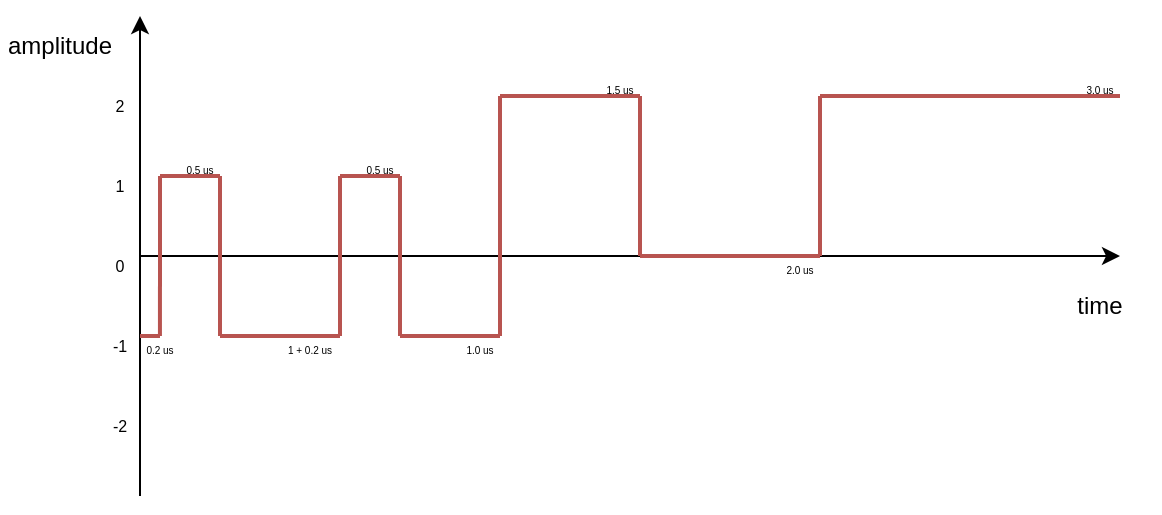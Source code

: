 <mxfile version="21.6.8" type="device">
  <diagram name="Page-1" id="5Dfg2nVc2cl_1TlpfVth">
    <mxGraphModel dx="691" dy="413" grid="1" gridSize="10" guides="1" tooltips="1" connect="1" arrows="1" fold="1" page="1" pageScale="1" pageWidth="850" pageHeight="1100" math="0" shadow="0">
      <root>
        <mxCell id="0" />
        <mxCell id="1" parent="0" />
        <mxCell id="Puvfrj2y3iIm_lqFW4YS-1" value="" style="endArrow=classic;html=1;rounded=0;" edge="1" parent="1">
          <mxGeometry width="50" height="50" relative="1" as="geometry">
            <mxPoint x="200" y="560" as="sourcePoint" />
            <mxPoint x="200" y="320" as="targetPoint" />
          </mxGeometry>
        </mxCell>
        <mxCell id="Puvfrj2y3iIm_lqFW4YS-2" value="" style="endArrow=classic;html=1;rounded=0;" edge="1" parent="1">
          <mxGeometry width="50" height="50" relative="1" as="geometry">
            <mxPoint x="200" y="440" as="sourcePoint" />
            <mxPoint x="690" y="440" as="targetPoint" />
          </mxGeometry>
        </mxCell>
        <mxCell id="Puvfrj2y3iIm_lqFW4YS-3" value="time" style="text;html=1;strokeColor=none;fillColor=none;align=center;verticalAlign=middle;whiteSpace=wrap;rounded=0;" vertex="1" parent="1">
          <mxGeometry x="650" y="450" width="60" height="30" as="geometry" />
        </mxCell>
        <mxCell id="Puvfrj2y3iIm_lqFW4YS-4" value="amplitude" style="text;html=1;strokeColor=none;fillColor=none;align=center;verticalAlign=middle;whiteSpace=wrap;rounded=0;" vertex="1" parent="1">
          <mxGeometry x="130" y="320" width="60" height="30" as="geometry" />
        </mxCell>
        <mxCell id="Puvfrj2y3iIm_lqFW4YS-5" value="2" style="text;html=1;strokeColor=none;fillColor=none;align=center;verticalAlign=middle;whiteSpace=wrap;rounded=0;fontSize=8;" vertex="1" parent="1">
          <mxGeometry x="160" y="350" width="60" height="30" as="geometry" />
        </mxCell>
        <mxCell id="Puvfrj2y3iIm_lqFW4YS-7" value="1" style="text;html=1;strokeColor=none;fillColor=none;align=center;verticalAlign=middle;whiteSpace=wrap;rounded=0;fontSize=8;" vertex="1" parent="1">
          <mxGeometry x="160" y="390" width="60" height="30" as="geometry" />
        </mxCell>
        <mxCell id="Puvfrj2y3iIm_lqFW4YS-8" value="0" style="text;html=1;strokeColor=none;fillColor=none;align=center;verticalAlign=middle;whiteSpace=wrap;rounded=0;fontSize=8;" vertex="1" parent="1">
          <mxGeometry x="160" y="430" width="60" height="30" as="geometry" />
        </mxCell>
        <mxCell id="Puvfrj2y3iIm_lqFW4YS-9" value="-1" style="text;html=1;strokeColor=none;fillColor=none;align=center;verticalAlign=middle;whiteSpace=wrap;rounded=0;fontSize=8;" vertex="1" parent="1">
          <mxGeometry x="160" y="470" width="60" height="30" as="geometry" />
        </mxCell>
        <mxCell id="Puvfrj2y3iIm_lqFW4YS-10" value="-2" style="text;html=1;strokeColor=none;fillColor=none;align=center;verticalAlign=middle;whiteSpace=wrap;rounded=0;fontSize=8;" vertex="1" parent="1">
          <mxGeometry x="160" y="510" width="60" height="30" as="geometry" />
        </mxCell>
        <mxCell id="Puvfrj2y3iIm_lqFW4YS-11" value="" style="endArrow=none;html=1;rounded=0;fontColor=#FF0000;fillColor=#f8cecc;strokeColor=#b85450;strokeWidth=2;" edge="1" parent="1">
          <mxGeometry width="50" height="50" relative="1" as="geometry">
            <mxPoint x="200" y="480" as="sourcePoint" />
            <mxPoint x="210" y="480" as="targetPoint" />
          </mxGeometry>
        </mxCell>
        <mxCell id="Puvfrj2y3iIm_lqFW4YS-12" value="" style="endArrow=none;html=1;rounded=0;fontColor=#FF0000;fillColor=#f8cecc;strokeColor=#b85450;strokeWidth=2;" edge="1" parent="1">
          <mxGeometry width="50" height="50" relative="1" as="geometry">
            <mxPoint x="210" y="400" as="sourcePoint" />
            <mxPoint x="240" y="400" as="targetPoint" />
          </mxGeometry>
        </mxCell>
        <mxCell id="Puvfrj2y3iIm_lqFW4YS-13" value="" style="endArrow=none;html=1;rounded=0;fontColor=#FF0000;fillColor=#f8cecc;strokeColor=#b85450;strokeWidth=2;" edge="1" parent="1">
          <mxGeometry width="50" height="50" relative="1" as="geometry">
            <mxPoint x="240" y="480" as="sourcePoint" />
            <mxPoint x="300" y="480" as="targetPoint" />
          </mxGeometry>
        </mxCell>
        <mxCell id="Puvfrj2y3iIm_lqFW4YS-14" value="" style="endArrow=none;html=1;rounded=0;fontColor=#FF0000;fillColor=#f8cecc;strokeColor=#b85450;strokeWidth=2;" edge="1" parent="1">
          <mxGeometry width="50" height="50" relative="1" as="geometry">
            <mxPoint x="300" y="400" as="sourcePoint" />
            <mxPoint x="330" y="400" as="targetPoint" />
          </mxGeometry>
        </mxCell>
        <mxCell id="Puvfrj2y3iIm_lqFW4YS-15" value="" style="endArrow=none;html=1;rounded=0;fontColor=#FF0000;fillColor=#f8cecc;strokeColor=#b85450;strokeWidth=2;" edge="1" parent="1">
          <mxGeometry width="50" height="50" relative="1" as="geometry">
            <mxPoint x="330" y="480" as="sourcePoint" />
            <mxPoint x="380" y="480" as="targetPoint" />
          </mxGeometry>
        </mxCell>
        <mxCell id="Puvfrj2y3iIm_lqFW4YS-17" value="" style="endArrow=none;html=1;rounded=0;fontColor=#FF0000;fillColor=#f8cecc;strokeColor=#b85450;strokeWidth=2;" edge="1" parent="1">
          <mxGeometry width="50" height="50" relative="1" as="geometry">
            <mxPoint x="380" y="360" as="sourcePoint" />
            <mxPoint x="450" y="360" as="targetPoint" />
          </mxGeometry>
        </mxCell>
        <mxCell id="Puvfrj2y3iIm_lqFW4YS-18" value="" style="endArrow=none;html=1;rounded=0;fontColor=#FF0000;fillColor=#f8cecc;strokeColor=#b85450;strokeWidth=2;" edge="1" parent="1">
          <mxGeometry width="50" height="50" relative="1" as="geometry">
            <mxPoint x="450" y="440" as="sourcePoint" />
            <mxPoint x="540" y="440" as="targetPoint" />
          </mxGeometry>
        </mxCell>
        <mxCell id="Puvfrj2y3iIm_lqFW4YS-19" value="" style="endArrow=none;html=1;rounded=0;fontColor=#FF0000;fillColor=#f8cecc;strokeColor=#b85450;strokeWidth=2;" edge="1" parent="1">
          <mxGeometry width="50" height="50" relative="1" as="geometry">
            <mxPoint x="540" y="360" as="sourcePoint" />
            <mxPoint x="690" y="360" as="targetPoint" />
          </mxGeometry>
        </mxCell>
        <mxCell id="Puvfrj2y3iIm_lqFW4YS-20" value="" style="endArrow=none;html=1;rounded=0;fontColor=#FF0000;fillColor=#f8cecc;strokeColor=#b85450;strokeWidth=2;entryX=0.833;entryY=0.333;entryDx=0;entryDy=0;entryPerimeter=0;" edge="1" parent="1" target="Puvfrj2y3iIm_lqFW4YS-9">
          <mxGeometry width="50" height="50" relative="1" as="geometry">
            <mxPoint x="210" y="400" as="sourcePoint" />
            <mxPoint x="280" y="520" as="targetPoint" />
          </mxGeometry>
        </mxCell>
        <mxCell id="Puvfrj2y3iIm_lqFW4YS-21" value="" style="endArrow=none;html=1;rounded=0;fontColor=#FF0000;fillColor=#f8cecc;strokeColor=#b85450;strokeWidth=2;entryX=0.833;entryY=0.333;entryDx=0;entryDy=0;entryPerimeter=0;" edge="1" parent="1">
          <mxGeometry width="50" height="50" relative="1" as="geometry">
            <mxPoint x="240" y="400" as="sourcePoint" />
            <mxPoint x="240" y="480" as="targetPoint" />
          </mxGeometry>
        </mxCell>
        <mxCell id="Puvfrj2y3iIm_lqFW4YS-22" value="" style="endArrow=none;html=1;rounded=0;fontColor=#FF0000;fillColor=#f8cecc;strokeColor=#b85450;strokeWidth=2;entryX=0.833;entryY=0.333;entryDx=0;entryDy=0;entryPerimeter=0;" edge="1" parent="1">
          <mxGeometry width="50" height="50" relative="1" as="geometry">
            <mxPoint x="300" y="400" as="sourcePoint" />
            <mxPoint x="300" y="480" as="targetPoint" />
          </mxGeometry>
        </mxCell>
        <mxCell id="Puvfrj2y3iIm_lqFW4YS-23" value="" style="endArrow=none;html=1;rounded=0;fontColor=#FF0000;fillColor=#f8cecc;strokeColor=#b85450;strokeWidth=2;entryX=0.833;entryY=0.333;entryDx=0;entryDy=0;entryPerimeter=0;" edge="1" parent="1">
          <mxGeometry width="50" height="50" relative="1" as="geometry">
            <mxPoint x="330" y="400" as="sourcePoint" />
            <mxPoint x="330" y="480" as="targetPoint" />
          </mxGeometry>
        </mxCell>
        <mxCell id="Puvfrj2y3iIm_lqFW4YS-24" value="" style="endArrow=none;html=1;rounded=0;fontColor=#FF0000;fillColor=#f8cecc;strokeColor=#b85450;strokeWidth=2;entryX=0.833;entryY=0.333;entryDx=0;entryDy=0;entryPerimeter=0;" edge="1" parent="1">
          <mxGeometry width="50" height="50" relative="1" as="geometry">
            <mxPoint x="380" y="360" as="sourcePoint" />
            <mxPoint x="380" y="480" as="targetPoint" />
          </mxGeometry>
        </mxCell>
        <mxCell id="Puvfrj2y3iIm_lqFW4YS-25" value="" style="endArrow=none;html=1;rounded=0;fontColor=#FF0000;fillColor=#f8cecc;strokeColor=#b85450;strokeWidth=2;" edge="1" parent="1">
          <mxGeometry width="50" height="50" relative="1" as="geometry">
            <mxPoint x="450" y="360" as="sourcePoint" />
            <mxPoint x="450" y="440" as="targetPoint" />
          </mxGeometry>
        </mxCell>
        <mxCell id="Puvfrj2y3iIm_lqFW4YS-26" value="" style="endArrow=none;html=1;rounded=0;fontColor=#FF0000;fillColor=#f8cecc;strokeColor=#b85450;strokeWidth=2;" edge="1" parent="1">
          <mxGeometry width="50" height="50" relative="1" as="geometry">
            <mxPoint x="540" y="360" as="sourcePoint" />
            <mxPoint x="540" y="440" as="targetPoint" />
          </mxGeometry>
        </mxCell>
        <mxCell id="Puvfrj2y3iIm_lqFW4YS-27" value="&lt;font style=&quot;font-size: 5px;&quot;&gt;0.2 us&lt;/font&gt;" style="text;html=1;strokeColor=none;fillColor=none;align=center;verticalAlign=middle;whiteSpace=wrap;rounded=0;" vertex="1" parent="1">
          <mxGeometry x="200" y="480" width="20" height="10" as="geometry" />
        </mxCell>
        <mxCell id="Puvfrj2y3iIm_lqFW4YS-28" value="&lt;font style=&quot;font-size: 5px;&quot;&gt;0.5 us&lt;/font&gt;" style="text;html=1;strokeColor=none;fillColor=none;align=center;verticalAlign=middle;whiteSpace=wrap;rounded=0;" vertex="1" parent="1">
          <mxGeometry x="220" y="390" width="20" height="10" as="geometry" />
        </mxCell>
        <mxCell id="Puvfrj2y3iIm_lqFW4YS-29" value="&lt;font style=&quot;font-size: 5px;&quot;&gt;1 + 0.2 us&lt;/font&gt;" style="text;html=1;strokeColor=none;fillColor=none;align=center;verticalAlign=middle;whiteSpace=wrap;rounded=0;" vertex="1" parent="1">
          <mxGeometry x="270" y="480" width="30" height="10" as="geometry" />
        </mxCell>
        <mxCell id="Puvfrj2y3iIm_lqFW4YS-30" value="&lt;font style=&quot;font-size: 5px;&quot;&gt;0.5 us&lt;/font&gt;" style="text;html=1;strokeColor=none;fillColor=none;align=center;verticalAlign=middle;whiteSpace=wrap;rounded=0;" vertex="1" parent="1">
          <mxGeometry x="310" y="390" width="20" height="10" as="geometry" />
        </mxCell>
        <mxCell id="Puvfrj2y3iIm_lqFW4YS-32" value="&lt;font style=&quot;font-size: 5px;&quot;&gt;1.0 us&lt;/font&gt;" style="text;html=1;strokeColor=none;fillColor=none;align=center;verticalAlign=middle;whiteSpace=wrap;rounded=0;" vertex="1" parent="1">
          <mxGeometry x="360" y="480" width="20" height="10" as="geometry" />
        </mxCell>
        <mxCell id="Puvfrj2y3iIm_lqFW4YS-33" value="&lt;font style=&quot;font-size: 5px;&quot;&gt;1.5 us&lt;/font&gt;" style="text;html=1;strokeColor=none;fillColor=none;align=center;verticalAlign=middle;whiteSpace=wrap;rounded=0;" vertex="1" parent="1">
          <mxGeometry x="430" y="350" width="20" height="10" as="geometry" />
        </mxCell>
        <mxCell id="Puvfrj2y3iIm_lqFW4YS-34" value="&lt;font style=&quot;font-size: 5px;&quot;&gt;2.0 us&lt;/font&gt;" style="text;html=1;strokeColor=none;fillColor=none;align=center;verticalAlign=middle;whiteSpace=wrap;rounded=0;" vertex="1" parent="1">
          <mxGeometry x="520" y="440" width="20" height="10" as="geometry" />
        </mxCell>
        <mxCell id="Puvfrj2y3iIm_lqFW4YS-35" value="&lt;font style=&quot;font-size: 5px;&quot;&gt;3.0 us&lt;/font&gt;" style="text;html=1;strokeColor=none;fillColor=none;align=center;verticalAlign=middle;whiteSpace=wrap;rounded=0;" vertex="1" parent="1">
          <mxGeometry x="670" y="350" width="20" height="10" as="geometry" />
        </mxCell>
      </root>
    </mxGraphModel>
  </diagram>
</mxfile>
